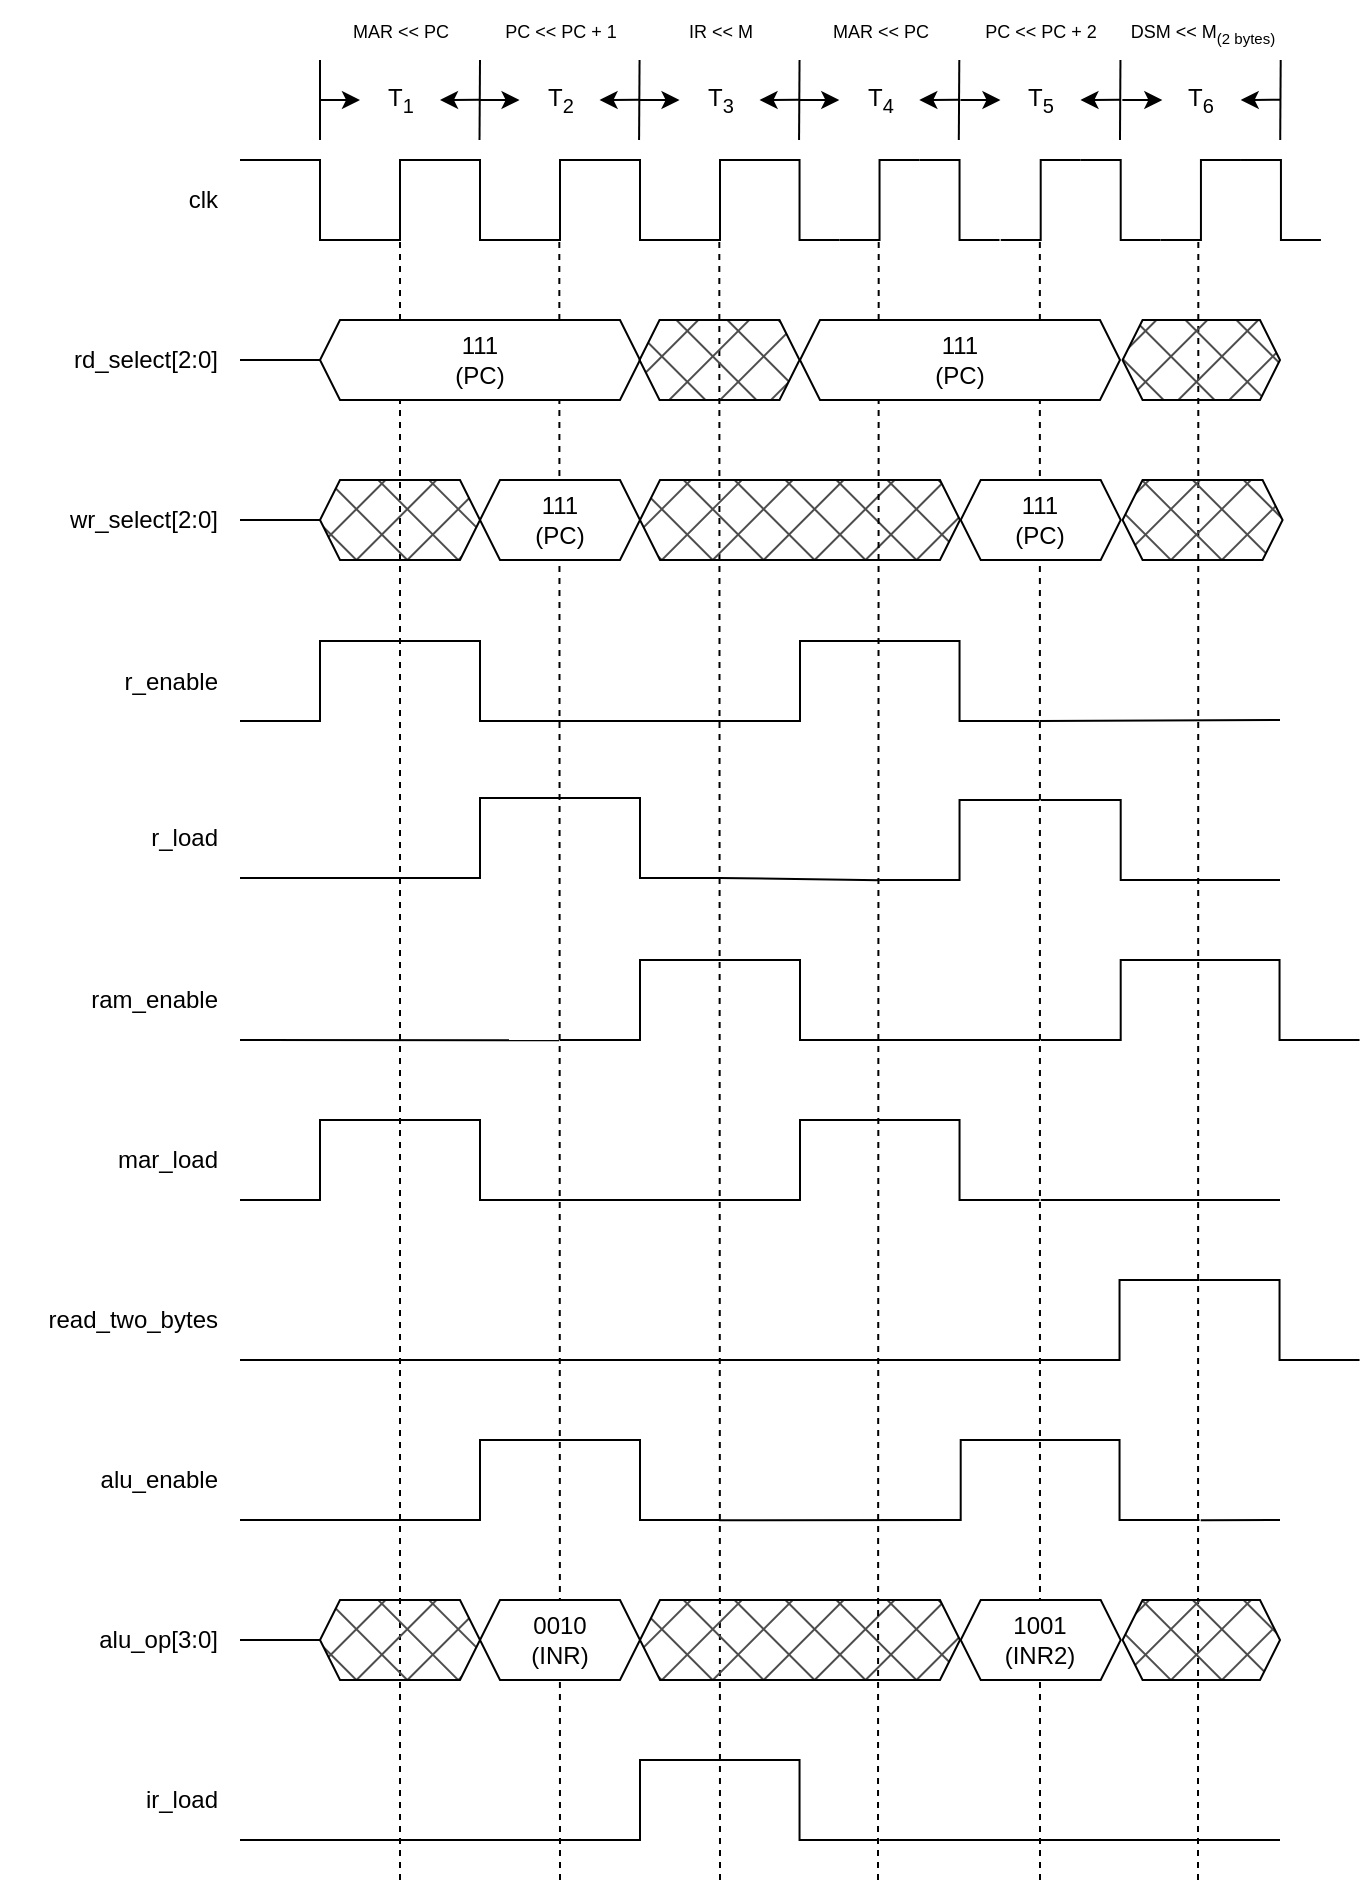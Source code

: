 <mxfile version="20.3.0" type="device"><diagram id="HXsQhYS6Ze4he7YgdLDy" name="Page-1"><mxGraphModel dx="1221" dy="754" grid="1" gridSize="10" guides="1" tooltips="1" connect="1" arrows="1" fold="1" page="1" pageScale="1" pageWidth="1654" pageHeight="1169" math="0" shadow="0"><root><mxCell id="0"/><mxCell id="1" parent="0"/><mxCell id="IwAiYQDvFzD93HIttfBW-186" value="" style="endArrow=none;dashed=1;html=1;strokeWidth=1;rounded=0;" parent="1" edge="1"><mxGeometry width="50" height="50" relative="1" as="geometry"><mxPoint x="760" y="1180" as="sourcePoint"/><mxPoint x="759.93" y="360.0" as="targetPoint"/></mxGeometry></mxCell><mxCell id="IwAiYQDvFzD93HIttfBW-43" value="" style="endArrow=none;dashed=1;html=1;strokeWidth=1;rounded=0;" parent="1" edge="1"><mxGeometry width="50" height="50" relative="1" as="geometry"><mxPoint x="440" y="1180" as="sourcePoint"/><mxPoint x="440" y="360" as="targetPoint"/></mxGeometry></mxCell><mxCell id="IwAiYQDvFzD93HIttfBW-2" value="" style="pointerEvents=1;verticalLabelPosition=bottom;shadow=0;dashed=0;align=center;html=1;verticalAlign=top;shape=mxgraph.electrical.waveforms.step_2;" parent="1" vertex="1"><mxGeometry x="380" y="320" width="40" height="40" as="geometry"/></mxCell><mxCell id="IwAiYQDvFzD93HIttfBW-3" value="" style="pointerEvents=1;verticalLabelPosition=bottom;shadow=0;dashed=0;align=center;html=1;verticalAlign=top;shape=mxgraph.electrical.waveforms.step_1;" parent="1" vertex="1"><mxGeometry x="420" y="320" width="40" height="40" as="geometry"/></mxCell><mxCell id="IwAiYQDvFzD93HIttfBW-5" value="clk" style="text;html=1;align=right;verticalAlign=middle;resizable=0;points=[];autosize=1;strokeColor=none;fillColor=none;" parent="1" vertex="1"><mxGeometry x="310" y="325" width="40" height="30" as="geometry"/></mxCell><mxCell id="IwAiYQDvFzD93HIttfBW-6" value="" style="endArrow=none;html=1;rounded=0;" parent="1" edge="1"><mxGeometry width="50" height="50" relative="1" as="geometry"><mxPoint x="360" y="320" as="sourcePoint"/><mxPoint x="380" y="320" as="targetPoint"/></mxGeometry></mxCell><mxCell id="IwAiYQDvFzD93HIttfBW-7" value="" style="pointerEvents=1;verticalLabelPosition=bottom;shadow=0;dashed=0;align=center;html=1;verticalAlign=top;shape=mxgraph.electrical.waveforms.step_2;" parent="1" vertex="1"><mxGeometry x="460" y="320" width="40" height="40" as="geometry"/></mxCell><mxCell id="IwAiYQDvFzD93HIttfBW-8" value="" style="pointerEvents=1;verticalLabelPosition=bottom;shadow=0;dashed=0;align=center;html=1;verticalAlign=top;shape=mxgraph.electrical.waveforms.step_1;" parent="1" vertex="1"><mxGeometry x="500" y="320" width="40" height="40" as="geometry"/></mxCell><mxCell id="IwAiYQDvFzD93HIttfBW-9" value="" style="endArrow=none;html=1;rounded=0;" parent="1" edge="1"><mxGeometry width="50" height="50" relative="1" as="geometry"><mxPoint x="400" y="310" as="sourcePoint"/><mxPoint x="400" y="270" as="targetPoint"/></mxGeometry></mxCell><mxCell id="IwAiYQDvFzD93HIttfBW-10" value="" style="endArrow=none;html=1;rounded=0;" parent="1" edge="1"><mxGeometry width="50" height="50" relative="1" as="geometry"><mxPoint x="479.76" y="310" as="sourcePoint"/><mxPoint x="480" y="270" as="targetPoint"/></mxGeometry></mxCell><mxCell id="IwAiYQDvFzD93HIttfBW-11" value="T&lt;sub&gt;1&lt;/sub&gt;" style="text;html=1;align=center;verticalAlign=middle;resizable=0;points=[];autosize=1;strokeColor=none;fillColor=none;" parent="1" vertex="1"><mxGeometry x="420" y="275" width="40" height="30" as="geometry"/></mxCell><mxCell id="IwAiYQDvFzD93HIttfBW-12" value="" style="endArrow=classic;html=1;rounded=0;" parent="1" edge="1"><mxGeometry width="50" height="50" relative="1" as="geometry"><mxPoint x="400" y="290" as="sourcePoint"/><mxPoint x="420" y="290" as="targetPoint"/></mxGeometry></mxCell><mxCell id="IwAiYQDvFzD93HIttfBW-14" value="" style="endArrow=none;html=1;rounded=0;startArrow=classic;startFill=1;endFill=0;" parent="1" edge="1"><mxGeometry width="50" height="50" relative="1" as="geometry"><mxPoint x="460" y="290" as="sourcePoint"/><mxPoint x="480" y="289.9" as="targetPoint"/></mxGeometry></mxCell><mxCell id="IwAiYQDvFzD93HIttfBW-16" value="" style="pointerEvents=1;verticalLabelPosition=bottom;shadow=0;dashed=0;align=center;html=1;verticalAlign=top;shape=mxgraph.electrical.waveforms.step_2;" parent="1" vertex="1"><mxGeometry x="540" y="320" width="40" height="40" as="geometry"/></mxCell><mxCell id="IwAiYQDvFzD93HIttfBW-17" value="" style="pointerEvents=1;verticalLabelPosition=bottom;shadow=0;dashed=0;align=center;html=1;verticalAlign=top;shape=mxgraph.electrical.waveforms.step_1;" parent="1" vertex="1"><mxGeometry x="580" y="320" width="40" height="40" as="geometry"/></mxCell><mxCell id="IwAiYQDvFzD93HIttfBW-19" value="" style="endArrow=none;html=1;rounded=0;" parent="1" edge="1"><mxGeometry width="50" height="50" relative="1" as="geometry"><mxPoint x="559.54" y="310.0" as="sourcePoint"/><mxPoint x="559.78" y="270.0" as="targetPoint"/></mxGeometry></mxCell><mxCell id="IwAiYQDvFzD93HIttfBW-20" value="T&lt;sub&gt;2&lt;/sub&gt;" style="text;html=1;align=center;verticalAlign=middle;resizable=0;points=[];autosize=1;strokeColor=none;fillColor=none;" parent="1" vertex="1"><mxGeometry x="499.78" y="275" width="40" height="30" as="geometry"/></mxCell><mxCell id="IwAiYQDvFzD93HIttfBW-21" value="" style="endArrow=classic;html=1;rounded=0;" parent="1" edge="1"><mxGeometry width="50" height="50" relative="1" as="geometry"><mxPoint x="479.78" y="290.0" as="sourcePoint"/><mxPoint x="499.78" y="290.0" as="targetPoint"/></mxGeometry></mxCell><mxCell id="IwAiYQDvFzD93HIttfBW-22" value="" style="endArrow=none;html=1;rounded=0;startArrow=classic;startFill=1;endFill=0;" parent="1" edge="1"><mxGeometry width="50" height="50" relative="1" as="geometry"><mxPoint x="539.78" y="290.0" as="sourcePoint"/><mxPoint x="559.78" y="289.9" as="targetPoint"/></mxGeometry></mxCell><mxCell id="IwAiYQDvFzD93HIttfBW-37" value="" style="endArrow=none;html=1;rounded=0;" parent="1" edge="1"><mxGeometry width="50" height="50" relative="1" as="geometry"><mxPoint x="639.53" y="310.0" as="sourcePoint"/><mxPoint x="639.77" y="270.0" as="targetPoint"/></mxGeometry></mxCell><mxCell id="IwAiYQDvFzD93HIttfBW-38" value="T&lt;sub&gt;3&lt;/sub&gt;" style="text;html=1;align=center;verticalAlign=middle;resizable=0;points=[];autosize=1;strokeColor=none;fillColor=none;" parent="1" vertex="1"><mxGeometry x="579.77" y="275" width="40" height="30" as="geometry"/></mxCell><mxCell id="IwAiYQDvFzD93HIttfBW-39" value="" style="endArrow=classic;html=1;rounded=0;" parent="1" edge="1"><mxGeometry width="50" height="50" relative="1" as="geometry"><mxPoint x="559.77" y="290.0" as="sourcePoint"/><mxPoint x="579.77" y="290.0" as="targetPoint"/></mxGeometry></mxCell><mxCell id="IwAiYQDvFzD93HIttfBW-40" value="" style="endArrow=none;html=1;rounded=0;startArrow=classic;startFill=1;endFill=0;" parent="1" edge="1"><mxGeometry width="50" height="50" relative="1" as="geometry"><mxPoint x="619.77" y="290.0" as="sourcePoint"/><mxPoint x="639.77" y="289.9" as="targetPoint"/></mxGeometry></mxCell><mxCell id="IwAiYQDvFzD93HIttfBW-42" value="" style="pointerEvents=1;verticalLabelPosition=bottom;shadow=0;dashed=0;align=center;html=1;verticalAlign=top;shape=mxgraph.electrical.waveforms.step_2;" parent="1" vertex="1"><mxGeometry x="619.77" y="320" width="40" height="40" as="geometry"/></mxCell><mxCell id="IwAiYQDvFzD93HIttfBW-44" value="" style="endArrow=none;dashed=1;html=1;strokeWidth=1;rounded=0;" parent="1" edge="1"><mxGeometry width="50" height="50" relative="1" as="geometry"><mxPoint x="520" y="1180" as="sourcePoint"/><mxPoint x="519.66" y="360.0" as="targetPoint"/></mxGeometry></mxCell><mxCell id="IwAiYQDvFzD93HIttfBW-45" value="" style="endArrow=none;dashed=1;html=1;strokeWidth=1;rounded=0;" parent="1" edge="1"><mxGeometry width="50" height="50" relative="1" as="geometry"><mxPoint x="600" y="1180" as="sourcePoint"/><mxPoint x="599.66" y="360.0" as="targetPoint"/></mxGeometry></mxCell><mxCell id="IwAiYQDvFzD93HIttfBW-46" value="rd_select[2:0]" style="text;html=1;align=right;verticalAlign=middle;resizable=0;points=[];autosize=1;strokeColor=none;fillColor=none;" parent="1" vertex="1"><mxGeometry x="250" y="405" width="100" height="30" as="geometry"/></mxCell><mxCell id="IwAiYQDvFzD93HIttfBW-48" value="111&lt;br&gt;(PC)" style="shape=hexagon;perimeter=hexagonPerimeter2;whiteSpace=wrap;html=1;fixedSize=1;size=10;" parent="1" vertex="1"><mxGeometry x="400" y="400" width="160" height="40" as="geometry"/></mxCell><mxCell id="IwAiYQDvFzD93HIttfBW-50" value="" style="endArrow=none;html=1;rounded=0;entryX=0;entryY=0.5;entryDx=0;entryDy=0;" parent="1" target="IwAiYQDvFzD93HIttfBW-48" edge="1"><mxGeometry width="50" height="50" relative="1" as="geometry"><mxPoint x="360" y="420" as="sourcePoint"/><mxPoint x="390" y="330" as="targetPoint"/></mxGeometry></mxCell><mxCell id="IwAiYQDvFzD93HIttfBW-51" value="r_enable" style="text;html=1;align=right;verticalAlign=middle;resizable=0;points=[];autosize=1;strokeColor=none;fillColor=none;" parent="1" vertex="1"><mxGeometry x="280" y="565.5" width="70" height="30" as="geometry"/></mxCell><mxCell id="IwAiYQDvFzD93HIttfBW-54" value="mar_load" style="text;html=1;align=right;verticalAlign=middle;resizable=0;points=[];autosize=1;strokeColor=none;fillColor=none;" parent="1" vertex="1"><mxGeometry x="280" y="805" width="70" height="30" as="geometry"/></mxCell><mxCell id="IwAiYQDvFzD93HIttfBW-55" value="" style="pointerEvents=1;verticalLabelPosition=bottom;shadow=0;dashed=0;align=center;html=1;verticalAlign=top;shape=mxgraph.electrical.waveforms.step_1;" parent="1" vertex="1"><mxGeometry x="360" y="800" width="80" height="40" as="geometry"/></mxCell><mxCell id="IwAiYQDvFzD93HIttfBW-56" value="" style="pointerEvents=1;verticalLabelPosition=bottom;shadow=0;dashed=0;align=center;html=1;verticalAlign=top;shape=mxgraph.electrical.waveforms.step_2;" parent="1" vertex="1"><mxGeometry x="440" y="800" width="80" height="40" as="geometry"/></mxCell><mxCell id="IwAiYQDvFzD93HIttfBW-57" value="&lt;font style=&quot;font-size: 9px;&quot;&gt;MAR &amp;lt;&amp;lt; PC&lt;/font&gt;" style="text;html=1;align=center;verticalAlign=middle;resizable=0;points=[];autosize=1;strokeColor=none;fillColor=none;" parent="1" vertex="1"><mxGeometry x="405" y="240" width="70" height="30" as="geometry"/></mxCell><mxCell id="IwAiYQDvFzD93HIttfBW-59" value="&lt;font style=&quot;font-size: 9px;&quot;&gt;PC &amp;lt;&amp;lt; PC + 1&lt;/font&gt;" style="text;html=1;align=center;verticalAlign=middle;resizable=0;points=[];autosize=1;strokeColor=none;fillColor=none;" parent="1" vertex="1"><mxGeometry x="480" y="240" width="80" height="30" as="geometry"/></mxCell><mxCell id="IwAiYQDvFzD93HIttfBW-60" value="wr_select[2:0]" style="text;html=1;align=right;verticalAlign=middle;resizable=0;points=[];autosize=1;strokeColor=none;fillColor=none;" parent="1" vertex="1"><mxGeometry x="250" y="485" width="100" height="30" as="geometry"/></mxCell><mxCell id="IwAiYQDvFzD93HIttfBW-61" value="111&lt;br&gt;(PC)" style="shape=hexagon;perimeter=hexagonPerimeter2;whiteSpace=wrap;html=1;fixedSize=1;size=10;" parent="1" vertex="1"><mxGeometry x="480" y="480" width="80" height="40" as="geometry"/></mxCell><mxCell id="IwAiYQDvFzD93HIttfBW-62" value="" style="endArrow=none;html=1;rounded=0;entryX=0;entryY=0.5;entryDx=0;entryDy=0;startArrow=none;" parent="1" source="IwAiYQDvFzD93HIttfBW-58" target="IwAiYQDvFzD93HIttfBW-61" edge="1"><mxGeometry width="50" height="50" relative="1" as="geometry"><mxPoint x="360" y="500" as="sourcePoint"/><mxPoint x="390" y="410" as="targetPoint"/></mxGeometry></mxCell><mxCell id="IwAiYQDvFzD93HIttfBW-64" value="" style="pointerEvents=1;verticalLabelPosition=bottom;shadow=0;dashed=0;align=center;html=1;verticalAlign=top;shape=mxgraph.electrical.waveforms.step_1;" parent="1" vertex="1"><mxGeometry x="360" y="560.5" width="80" height="40" as="geometry"/></mxCell><mxCell id="IwAiYQDvFzD93HIttfBW-65" value="" style="pointerEvents=1;verticalLabelPosition=bottom;shadow=0;dashed=0;align=center;html=1;verticalAlign=top;shape=mxgraph.electrical.waveforms.step_2;" parent="1" vertex="1"><mxGeometry x="440" y="560.5" width="80" height="40" as="geometry"/></mxCell><mxCell id="IwAiYQDvFzD93HIttfBW-74" value="r_load" style="text;html=1;align=right;verticalAlign=middle;resizable=0;points=[];autosize=1;strokeColor=none;fillColor=none;" parent="1" vertex="1"><mxGeometry x="290" y="644" width="60" height="30" as="geometry"/></mxCell><mxCell id="IwAiYQDvFzD93HIttfBW-75" value="" style="endArrow=none;html=1;rounded=0;entryX=0.003;entryY=0.999;entryDx=0;entryDy=0;entryPerimeter=0;" parent="1" target="IwAiYQDvFzD93HIttfBW-76" edge="1"><mxGeometry width="50" height="50" relative="1" as="geometry"><mxPoint x="360" y="679" as="sourcePoint"/><mxPoint x="480" y="679" as="targetPoint"/></mxGeometry></mxCell><mxCell id="IwAiYQDvFzD93HIttfBW-76" value="" style="pointerEvents=1;verticalLabelPosition=bottom;shadow=0;dashed=0;align=center;html=1;verticalAlign=top;shape=mxgraph.electrical.waveforms.step_1;" parent="1" vertex="1"><mxGeometry x="440" y="639" width="80" height="40" as="geometry"/></mxCell><mxCell id="IwAiYQDvFzD93HIttfBW-77" value="" style="pointerEvents=1;verticalLabelPosition=bottom;shadow=0;dashed=0;align=center;html=1;verticalAlign=top;shape=mxgraph.electrical.waveforms.step_2;" parent="1" vertex="1"><mxGeometry x="520" y="639" width="80" height="40" as="geometry"/></mxCell><mxCell id="IwAiYQDvFzD93HIttfBW-86" value="ram_enable" style="text;html=1;align=right;verticalAlign=middle;resizable=0;points=[];autosize=1;strokeColor=none;fillColor=none;" parent="1" vertex="1"><mxGeometry x="260" y="725" width="90" height="30" as="geometry"/></mxCell><mxCell id="IwAiYQDvFzD93HIttfBW-87" value="" style="endArrow=none;html=1;rounded=0;entryX=-0.004;entryY=1.004;entryDx=0;entryDy=0;entryPerimeter=0;" parent="1" target="IwAiYQDvFzD93HIttfBW-148" edge="1"><mxGeometry width="50" height="50" relative="1" as="geometry"><mxPoint x="360" y="760" as="sourcePoint"/><mxPoint x="560" y="760" as="targetPoint"/></mxGeometry></mxCell><mxCell id="IwAiYQDvFzD93HIttfBW-98" value="read_two_bytes" style="text;html=1;align=right;verticalAlign=middle;resizable=0;points=[];autosize=1;strokeColor=none;fillColor=none;" parent="1" vertex="1"><mxGeometry x="240" y="885" width="110" height="30" as="geometry"/></mxCell><mxCell id="IwAiYQDvFzD93HIttfBW-99" value="" style="endArrow=none;html=1;rounded=0;" parent="1" edge="1"><mxGeometry width="50" height="50" relative="1" as="geometry"><mxPoint x="360" y="920" as="sourcePoint"/><mxPoint x="800" y="920" as="targetPoint"/></mxGeometry></mxCell><mxCell id="IwAiYQDvFzD93HIttfBW-102" value="alu_enable" style="text;html=1;align=right;verticalAlign=middle;resizable=0;points=[];autosize=1;strokeColor=none;fillColor=none;" parent="1" vertex="1"><mxGeometry x="270" y="965" width="80" height="30" as="geometry"/></mxCell><mxCell id="IwAiYQDvFzD93HIttfBW-103" value="" style="endArrow=none;html=1;rounded=0;entryX=0;entryY=1;entryDx=0;entryDy=0;entryPerimeter=0;" parent="1" target="IwAiYQDvFzD93HIttfBW-104" edge="1"><mxGeometry width="50" height="50" relative="1" as="geometry"><mxPoint x="360" y="1000" as="sourcePoint"/><mxPoint x="480" y="1000" as="targetPoint"/></mxGeometry></mxCell><mxCell id="IwAiYQDvFzD93HIttfBW-104" value="" style="pointerEvents=1;verticalLabelPosition=bottom;shadow=0;dashed=0;align=center;html=1;verticalAlign=top;shape=mxgraph.electrical.waveforms.step_1;" parent="1" vertex="1"><mxGeometry x="440" y="960" width="80" height="40" as="geometry"/></mxCell><mxCell id="IwAiYQDvFzD93HIttfBW-105" value="" style="pointerEvents=1;verticalLabelPosition=bottom;shadow=0;dashed=0;align=center;html=1;verticalAlign=top;shape=mxgraph.electrical.waveforms.step_2;" parent="1" vertex="1"><mxGeometry x="520" y="960" width="80" height="40" as="geometry"/></mxCell><mxCell id="IwAiYQDvFzD93HIttfBW-114" value="alu_op[3:0]" style="text;html=1;align=right;verticalAlign=middle;resizable=0;points=[];autosize=1;strokeColor=none;fillColor=none;" parent="1" vertex="1"><mxGeometry x="270" y="1045" width="80" height="30" as="geometry"/></mxCell><mxCell id="IwAiYQDvFzD93HIttfBW-115" value="0010&lt;br&gt;(INR)" style="shape=hexagon;perimeter=hexagonPerimeter2;whiteSpace=wrap;html=1;fixedSize=1;size=10;" parent="1" vertex="1"><mxGeometry x="480" y="1040" width="80" height="40" as="geometry"/></mxCell><mxCell id="IwAiYQDvFzD93HIttfBW-116" value="" style="endArrow=none;html=1;rounded=0;entryX=0;entryY=0.5;entryDx=0;entryDy=0;startArrow=none;" parent="1" source="IwAiYQDvFzD93HIttfBW-137" target="IwAiYQDvFzD93HIttfBW-115" edge="1"><mxGeometry width="50" height="50" relative="1" as="geometry"><mxPoint x="360" y="1060" as="sourcePoint"/><mxPoint x="390" y="970" as="targetPoint"/></mxGeometry></mxCell><mxCell id="IwAiYQDvFzD93HIttfBW-117" value="ir_load" style="text;html=1;align=right;verticalAlign=middle;resizable=0;points=[];autosize=1;strokeColor=none;fillColor=none;" parent="1" vertex="1"><mxGeometry x="290" y="1125" width="60" height="30" as="geometry"/></mxCell><mxCell id="IwAiYQDvFzD93HIttfBW-118" value="" style="endArrow=none;html=1;rounded=0;" parent="1" edge="1"><mxGeometry width="50" height="50" relative="1" as="geometry"><mxPoint x="360" y="1160" as="sourcePoint"/><mxPoint x="520" y="1160" as="targetPoint"/></mxGeometry></mxCell><mxCell id="IwAiYQDvFzD93HIttfBW-136" value="" style="endArrow=none;html=1;rounded=0;entryX=0;entryY=0.5;entryDx=0;entryDy=0;" parent="1" target="IwAiYQDvFzD93HIttfBW-58" edge="1"><mxGeometry width="50" height="50" relative="1" as="geometry"><mxPoint x="360" y="500" as="sourcePoint"/><mxPoint x="480" y="500" as="targetPoint"/></mxGeometry></mxCell><mxCell id="IwAiYQDvFzD93HIttfBW-137" value="" style="shape=hexagon;perimeter=hexagonPerimeter2;whiteSpace=wrap;html=1;fixedSize=1;size=10;fillStyle=cross-hatch;fillColor=#4D4D4D;" parent="1" vertex="1"><mxGeometry x="400" y="1040" width="80" height="40" as="geometry"/></mxCell><mxCell id="IwAiYQDvFzD93HIttfBW-138" value="" style="endArrow=none;html=1;rounded=0;entryX=0;entryY=0.5;entryDx=0;entryDy=0;" parent="1" target="IwAiYQDvFzD93HIttfBW-137" edge="1"><mxGeometry width="50" height="50" relative="1" as="geometry"><mxPoint x="360" y="1060" as="sourcePoint"/><mxPoint x="480" y="1060" as="targetPoint"/></mxGeometry></mxCell><mxCell id="IwAiYQDvFzD93HIttfBW-141" value="" style="endArrow=none;html=1;rounded=0;strokeWidth=1;fontSize=9;entryX=0;entryY=1;entryDx=0;entryDy=0;entryPerimeter=0;" parent="1" target="IwAiYQDvFzD93HIttfBW-166" edge="1"><mxGeometry width="50" height="50" relative="1" as="geometry"><mxPoint x="520" y="600.5" as="sourcePoint"/><mxPoint x="640" y="600" as="targetPoint"/></mxGeometry></mxCell><mxCell id="IwAiYQDvFzD93HIttfBW-142" value="" style="endArrow=none;html=1;rounded=0;entryX=0;entryY=1;entryDx=0;entryDy=0;entryPerimeter=0;" parent="1" target="IwAiYQDvFzD93HIttfBW-169" edge="1"><mxGeometry width="50" height="50" relative="1" as="geometry"><mxPoint x="520" y="840" as="sourcePoint"/><mxPoint x="640" y="840" as="targetPoint"/></mxGeometry></mxCell><mxCell id="IwAiYQDvFzD93HIttfBW-143" value="&lt;font style=&quot;font-size: 9px;&quot;&gt;IR &amp;lt;&amp;lt; M&lt;/font&gt;" style="text;html=1;align=center;verticalAlign=middle;resizable=0;points=[];autosize=1;strokeColor=none;fillColor=none;" parent="1" vertex="1"><mxGeometry x="569.77" y="240" width="60" height="30" as="geometry"/></mxCell><mxCell id="IwAiYQDvFzD93HIttfBW-144" value="" style="shape=hexagon;perimeter=hexagonPerimeter2;whiteSpace=wrap;html=1;fixedSize=1;size=10;fillStyle=cross-hatch;fillColor=#4D4D4D;" parent="1" vertex="1"><mxGeometry x="559.77" y="400" width="80" height="40" as="geometry"/></mxCell><mxCell id="IwAiYQDvFzD93HIttfBW-58" value="" style="shape=hexagon;perimeter=hexagonPerimeter2;whiteSpace=wrap;html=1;fixedSize=1;size=10;fillStyle=cross-hatch;fillColor=#4D4D4D;" parent="1" vertex="1"><mxGeometry x="400" y="480" width="80" height="40" as="geometry"/></mxCell><mxCell id="IwAiYQDvFzD93HIttfBW-145" value="" style="shape=hexagon;perimeter=hexagonPerimeter2;whiteSpace=wrap;html=1;fixedSize=1;size=10;fillStyle=cross-hatch;fillColor=#4D4D4D;" parent="1" vertex="1"><mxGeometry x="560" y="480" width="160" height="40" as="geometry"/></mxCell><mxCell id="IwAiYQDvFzD93HIttfBW-146" value="" style="endArrow=none;html=1;rounded=0;strokeWidth=1;fontSize=9;exitX=0.999;exitY=0.999;exitDx=0;exitDy=0;exitPerimeter=0;entryX=0.001;entryY=1.003;entryDx=0;entryDy=0;entryPerimeter=0;" parent="1" source="IwAiYQDvFzD93HIttfBW-77" target="IwAiYQDvFzD93HIttfBW-188" edge="1"><mxGeometry width="50" height="50" relative="1" as="geometry"><mxPoint x="600" y="680" as="sourcePoint"/><mxPoint x="720" y="680" as="targetPoint"/></mxGeometry></mxCell><mxCell id="IwAiYQDvFzD93HIttfBW-148" value="" style="pointerEvents=1;verticalLabelPosition=bottom;shadow=0;dashed=0;align=center;html=1;verticalAlign=top;shape=mxgraph.electrical.waveforms.step_1;" parent="1" vertex="1"><mxGeometry x="520" y="720" width="80" height="40" as="geometry"/></mxCell><mxCell id="IwAiYQDvFzD93HIttfBW-149" value="" style="pointerEvents=1;verticalLabelPosition=bottom;shadow=0;dashed=0;align=center;html=1;verticalAlign=top;shape=mxgraph.electrical.waveforms.step_2;" parent="1" vertex="1"><mxGeometry x="600" y="720" width="80" height="40" as="geometry"/></mxCell><mxCell id="IwAiYQDvFzD93HIttfBW-150" value="" style="endArrow=none;html=1;rounded=0;exitX=0.996;exitY=1.003;exitDx=0;exitDy=0;exitPerimeter=0;" parent="1" source="IwAiYQDvFzD93HIttfBW-105" edge="1"><mxGeometry width="50" height="50" relative="1" as="geometry"><mxPoint x="370" y="930.0" as="sourcePoint"/><mxPoint x="720" y="1000" as="targetPoint"/></mxGeometry></mxCell><mxCell id="IwAiYQDvFzD93HIttfBW-151" value="" style="shape=hexagon;perimeter=hexagonPerimeter2;whiteSpace=wrap;html=1;fixedSize=1;size=10;fillStyle=cross-hatch;fillColor=#4D4D4D;" parent="1" vertex="1"><mxGeometry x="560" y="1040" width="160" height="40" as="geometry"/></mxCell><mxCell id="IwAiYQDvFzD93HIttfBW-152" value="" style="pointerEvents=1;verticalLabelPosition=bottom;shadow=0;dashed=0;align=center;html=1;verticalAlign=top;shape=mxgraph.electrical.waveforms.step_1;" parent="1" vertex="1"><mxGeometry x="520" y="1120" width="80" height="40" as="geometry"/></mxCell><mxCell id="IwAiYQDvFzD93HIttfBW-153" value="" style="pointerEvents=1;verticalLabelPosition=bottom;shadow=0;dashed=0;align=center;html=1;verticalAlign=top;shape=mxgraph.electrical.waveforms.step_2;" parent="1" vertex="1"><mxGeometry x="599.77" y="1120" width="80" height="40" as="geometry"/></mxCell><mxCell id="IwAiYQDvFzD93HIttfBW-154" value="" style="pointerEvents=1;verticalLabelPosition=bottom;shadow=0;dashed=0;align=center;html=1;verticalAlign=top;shape=mxgraph.electrical.waveforms.step_1;" parent="1" vertex="1"><mxGeometry x="659.77" y="320" width="40" height="40" as="geometry"/></mxCell><mxCell id="IwAiYQDvFzD93HIttfBW-155" value="" style="pointerEvents=1;verticalLabelPosition=bottom;shadow=0;dashed=0;align=center;html=1;verticalAlign=top;shape=mxgraph.electrical.waveforms.step_2;" parent="1" vertex="1"><mxGeometry x="699.77" y="320" width="40" height="40" as="geometry"/></mxCell><mxCell id="IwAiYQDvFzD93HIttfBW-158" value="" style="endArrow=none;html=1;rounded=0;" parent="1" edge="1"><mxGeometry width="50" height="50" relative="1" as="geometry"><mxPoint x="719.41" y="310.0" as="sourcePoint"/><mxPoint x="719.65" y="270.0" as="targetPoint"/></mxGeometry></mxCell><mxCell id="IwAiYQDvFzD93HIttfBW-159" value="T&lt;sub&gt;4&lt;/sub&gt;" style="text;html=1;align=center;verticalAlign=middle;resizable=0;points=[];autosize=1;strokeColor=none;fillColor=none;" parent="1" vertex="1"><mxGeometry x="659.65" y="275" width="40" height="30" as="geometry"/></mxCell><mxCell id="IwAiYQDvFzD93HIttfBW-160" value="" style="endArrow=classic;html=1;rounded=0;" parent="1" edge="1"><mxGeometry width="50" height="50" relative="1" as="geometry"><mxPoint x="639.65" y="290.0" as="sourcePoint"/><mxPoint x="659.65" y="290.0" as="targetPoint"/></mxGeometry></mxCell><mxCell id="IwAiYQDvFzD93HIttfBW-161" value="" style="endArrow=none;html=1;rounded=0;startArrow=classic;startFill=1;endFill=0;" parent="1" edge="1"><mxGeometry width="50" height="50" relative="1" as="geometry"><mxPoint x="699.65" y="290.0" as="sourcePoint"/><mxPoint x="719.65" y="289.9" as="targetPoint"/></mxGeometry></mxCell><mxCell id="IwAiYQDvFzD93HIttfBW-165" value="" style="endArrow=none;dashed=1;html=1;strokeWidth=1;rounded=0;" parent="1" edge="1"><mxGeometry width="50" height="50" relative="1" as="geometry"><mxPoint x="679" y="1180" as="sourcePoint"/><mxPoint x="679.35" y="360.0" as="targetPoint"/></mxGeometry></mxCell><mxCell id="IwAiYQDvFzD93HIttfBW-163" value="&lt;font style=&quot;font-size: 9px;&quot;&gt;MAR &amp;lt;&amp;lt; PC&lt;/font&gt;" style="text;html=1;align=center;verticalAlign=middle;resizable=0;points=[];autosize=1;strokeColor=none;fillColor=none;" parent="1" vertex="1"><mxGeometry x="644.65" y="240" width="70" height="30" as="geometry"/></mxCell><mxCell id="IwAiYQDvFzD93HIttfBW-164" value="111&lt;br&gt;(PC)" style="shape=hexagon;perimeter=hexagonPerimeter2;whiteSpace=wrap;html=1;fixedSize=1;size=10;" parent="1" vertex="1"><mxGeometry x="640" y="400" width="160" height="40" as="geometry"/></mxCell><mxCell id="IwAiYQDvFzD93HIttfBW-166" value="" style="pointerEvents=1;verticalLabelPosition=bottom;shadow=0;dashed=0;align=center;html=1;verticalAlign=top;shape=mxgraph.electrical.waveforms.step_1;" parent="1" vertex="1"><mxGeometry x="600" y="560.5" width="80" height="40" as="geometry"/></mxCell><mxCell id="IwAiYQDvFzD93HIttfBW-167" value="" style="pointerEvents=1;verticalLabelPosition=bottom;shadow=0;dashed=0;align=center;html=1;verticalAlign=top;shape=mxgraph.electrical.waveforms.step_2;" parent="1" vertex="1"><mxGeometry x="679.77" y="560.5" width="80" height="40" as="geometry"/></mxCell><mxCell id="IwAiYQDvFzD93HIttfBW-168" value="" style="endArrow=none;html=1;rounded=0;" parent="1" edge="1"><mxGeometry width="50" height="50" relative="1" as="geometry"><mxPoint x="680" y="760" as="sourcePoint"/><mxPoint x="760" y="760" as="targetPoint"/></mxGeometry></mxCell><mxCell id="IwAiYQDvFzD93HIttfBW-169" value="" style="pointerEvents=1;verticalLabelPosition=bottom;shadow=0;dashed=0;align=center;html=1;verticalAlign=top;shape=mxgraph.electrical.waveforms.step_1;" parent="1" vertex="1"><mxGeometry x="600" y="800" width="80" height="40" as="geometry"/></mxCell><mxCell id="IwAiYQDvFzD93HIttfBW-170" value="" style="pointerEvents=1;verticalLabelPosition=bottom;shadow=0;dashed=0;align=center;html=1;verticalAlign=top;shape=mxgraph.electrical.waveforms.step_2;" parent="1" vertex="1"><mxGeometry x="679.77" y="800" width="80" height="40" as="geometry"/></mxCell><mxCell id="IwAiYQDvFzD93HIttfBW-172" value="" style="endArrow=none;html=1;rounded=0;" parent="1" edge="1"><mxGeometry width="50" height="50" relative="1" as="geometry"><mxPoint x="680" y="1160" as="sourcePoint"/><mxPoint x="880" y="1160" as="targetPoint"/></mxGeometry></mxCell><mxCell id="IwAiYQDvFzD93HIttfBW-175" value="" style="pointerEvents=1;verticalLabelPosition=bottom;shadow=0;dashed=0;align=center;html=1;verticalAlign=top;shape=mxgraph.electrical.waveforms.step_1;" parent="1" vertex="1"><mxGeometry x="740.35" y="320" width="40" height="40" as="geometry"/></mxCell><mxCell id="IwAiYQDvFzD93HIttfBW-176" value="" style="pointerEvents=1;verticalLabelPosition=bottom;shadow=0;dashed=0;align=center;html=1;verticalAlign=top;shape=mxgraph.electrical.waveforms.step_2;" parent="1" vertex="1"><mxGeometry x="780.35" y="320" width="40" height="40" as="geometry"/></mxCell><mxCell id="IwAiYQDvFzD93HIttfBW-179" value="" style="endArrow=none;html=1;rounded=0;" parent="1" edge="1"><mxGeometry width="50" height="50" relative="1" as="geometry"><mxPoint x="799.99" y="310.0" as="sourcePoint"/><mxPoint x="800.23" y="270.0" as="targetPoint"/></mxGeometry></mxCell><mxCell id="IwAiYQDvFzD93HIttfBW-180" value="T&lt;sub&gt;5&lt;/sub&gt;" style="text;html=1;align=center;verticalAlign=middle;resizable=0;points=[];autosize=1;strokeColor=none;fillColor=none;" parent="1" vertex="1"><mxGeometry x="740.23" y="275" width="40" height="30" as="geometry"/></mxCell><mxCell id="IwAiYQDvFzD93HIttfBW-181" value="" style="endArrow=classic;html=1;rounded=0;" parent="1" edge="1"><mxGeometry width="50" height="50" relative="1" as="geometry"><mxPoint x="720.23" y="290.0" as="sourcePoint"/><mxPoint x="740.23" y="290.0" as="targetPoint"/></mxGeometry></mxCell><mxCell id="IwAiYQDvFzD93HIttfBW-182" value="" style="endArrow=none;html=1;rounded=0;startArrow=classic;startFill=1;endFill=0;" parent="1" edge="1"><mxGeometry width="50" height="50" relative="1" as="geometry"><mxPoint x="780.23" y="290.0" as="sourcePoint"/><mxPoint x="800.23" y="289.9" as="targetPoint"/></mxGeometry></mxCell><mxCell id="IwAiYQDvFzD93HIttfBW-184" value="&lt;font style=&quot;font-size: 9px;&quot;&gt;PC &amp;lt;&amp;lt; PC + 2&lt;/font&gt;" style="text;html=1;align=center;verticalAlign=middle;resizable=0;points=[];autosize=1;strokeColor=none;fillColor=none;" parent="1" vertex="1"><mxGeometry x="720.23" y="240" width="80" height="30" as="geometry"/></mxCell><mxCell id="IwAiYQDvFzD93HIttfBW-185" value="111&lt;br&gt;(PC)" style="shape=hexagon;perimeter=hexagonPerimeter2;whiteSpace=wrap;html=1;fixedSize=1;size=10;" parent="1" vertex="1"><mxGeometry x="720.35" y="480" width="80" height="40" as="geometry"/></mxCell><mxCell id="IwAiYQDvFzD93HIttfBW-187" value="" style="endArrow=none;html=1;rounded=0;strokeWidth=1;fontSize=9;" parent="1" edge="1"><mxGeometry width="50" height="50" relative="1" as="geometry"><mxPoint x="759.77" y="600.5" as="sourcePoint"/><mxPoint x="880" y="600" as="targetPoint"/></mxGeometry></mxCell><mxCell id="IwAiYQDvFzD93HIttfBW-188" value="" style="pointerEvents=1;verticalLabelPosition=bottom;shadow=0;dashed=0;align=center;html=1;verticalAlign=top;shape=mxgraph.electrical.waveforms.step_1;" parent="1" vertex="1"><mxGeometry x="679.77" y="640" width="80" height="40" as="geometry"/></mxCell><mxCell id="IwAiYQDvFzD93HIttfBW-189" value="" style="pointerEvents=1;verticalLabelPosition=bottom;shadow=0;dashed=0;align=center;html=1;verticalAlign=top;shape=mxgraph.electrical.waveforms.step_2;" parent="1" vertex="1"><mxGeometry x="760.35" y="640" width="80" height="40" as="geometry"/></mxCell><mxCell id="IwAiYQDvFzD93HIttfBW-192" value="" style="endArrow=none;html=1;rounded=0;" parent="1" edge="1"><mxGeometry width="50" height="50" relative="1" as="geometry"><mxPoint x="760.35" y="840" as="sourcePoint"/><mxPoint x="880" y="840" as="targetPoint"/></mxGeometry></mxCell><mxCell id="IwAiYQDvFzD93HIttfBW-193" value="" style="pointerEvents=1;verticalLabelPosition=bottom;shadow=0;dashed=0;align=center;html=1;verticalAlign=top;shape=mxgraph.electrical.waveforms.step_1;" parent="1" vertex="1"><mxGeometry x="680.35" y="960" width="80" height="40" as="geometry"/></mxCell><mxCell id="IwAiYQDvFzD93HIttfBW-194" value="" style="pointerEvents=1;verticalLabelPosition=bottom;shadow=0;dashed=0;align=center;html=1;verticalAlign=top;shape=mxgraph.electrical.waveforms.step_2;" parent="1" vertex="1"><mxGeometry x="759.77" y="960" width="80" height="40" as="geometry"/></mxCell><mxCell id="IwAiYQDvFzD93HIttfBW-195" value="1001&lt;br&gt;(INR2)" style="shape=hexagon;perimeter=hexagonPerimeter2;whiteSpace=wrap;html=1;fixedSize=1;size=10;" parent="1" vertex="1"><mxGeometry x="720.35" y="1040" width="80" height="40" as="geometry"/></mxCell><mxCell id="IwAiYQDvFzD93HIttfBW-199" value="" style="pointerEvents=1;verticalLabelPosition=bottom;shadow=0;dashed=0;align=center;html=1;verticalAlign=top;shape=mxgraph.electrical.waveforms.step_1;" parent="1" vertex="1"><mxGeometry x="820.47" y="320" width="40" height="40" as="geometry"/></mxCell><mxCell id="IwAiYQDvFzD93HIttfBW-200" value="" style="pointerEvents=1;verticalLabelPosition=bottom;shadow=0;dashed=0;align=center;html=1;verticalAlign=top;shape=mxgraph.electrical.waveforms.step_2;" parent="1" vertex="1"><mxGeometry x="860.47" y="320" width="40" height="40" as="geometry"/></mxCell><mxCell id="IwAiYQDvFzD93HIttfBW-201" value="" style="endArrow=none;html=1;rounded=0;" parent="1" edge="1"><mxGeometry width="50" height="50" relative="1" as="geometry"><mxPoint x="880.11" y="310.0" as="sourcePoint"/><mxPoint x="880.35" y="270.0" as="targetPoint"/></mxGeometry></mxCell><mxCell id="IwAiYQDvFzD93HIttfBW-202" value="T&lt;sub&gt;6&lt;/sub&gt;" style="text;html=1;align=center;verticalAlign=middle;resizable=0;points=[];autosize=1;strokeColor=none;fillColor=none;" parent="1" vertex="1"><mxGeometry x="820.35" y="275" width="40" height="30" as="geometry"/></mxCell><mxCell id="IwAiYQDvFzD93HIttfBW-203" value="" style="endArrow=classic;html=1;rounded=0;" parent="1" edge="1"><mxGeometry width="50" height="50" relative="1" as="geometry"><mxPoint x="801.17" y="290.0" as="sourcePoint"/><mxPoint x="821.17" y="290.0" as="targetPoint"/></mxGeometry></mxCell><mxCell id="IwAiYQDvFzD93HIttfBW-204" value="" style="endArrow=none;html=1;rounded=0;startArrow=classic;startFill=1;endFill=0;" parent="1" edge="1"><mxGeometry width="50" height="50" relative="1" as="geometry"><mxPoint x="860.35" y="290.0" as="sourcePoint"/><mxPoint x="880.35" y="289.9" as="targetPoint"/></mxGeometry></mxCell><mxCell id="IwAiYQDvFzD93HIttfBW-206" value="&lt;font style=&quot;font-size: 9px;&quot;&gt;DSM &amp;lt;&amp;lt; M&lt;sub&gt;(2 bytes)&lt;/sub&gt;&lt;/font&gt;" style="text;html=1;align=center;verticalAlign=middle;resizable=0;points=[];autosize=1;strokeColor=none;fillColor=none;" parent="1" vertex="1"><mxGeometry x="791.17" y="240" width="100" height="30" as="geometry"/></mxCell><mxCell id="IwAiYQDvFzD93HIttfBW-207" value="" style="endArrow=none;dashed=1;html=1;strokeWidth=1;rounded=0;" parent="1" edge="1"><mxGeometry width="50" height="50" relative="1" as="geometry"><mxPoint x="839" y="1180" as="sourcePoint"/><mxPoint x="839.16" y="360.0" as="targetPoint"/></mxGeometry></mxCell><mxCell id="IwAiYQDvFzD93HIttfBW-208" value="" style="shape=hexagon;perimeter=hexagonPerimeter2;whiteSpace=wrap;html=1;fixedSize=1;size=10;fillStyle=cross-hatch;fillColor=#4D4D4D;" parent="1" vertex="1"><mxGeometry x="801.29" y="400" width="78.71" height="40" as="geometry"/></mxCell><mxCell id="IwAiYQDvFzD93HIttfBW-209" value="" style="shape=hexagon;perimeter=hexagonPerimeter2;whiteSpace=wrap;html=1;fixedSize=1;size=10;fillStyle=cross-hatch;fillColor=#4D4D4D;" parent="1" vertex="1"><mxGeometry x="801.29" y="480" width="80" height="40" as="geometry"/></mxCell><mxCell id="IwAiYQDvFzD93HIttfBW-210" value="" style="endArrow=none;html=1;rounded=0;strokeWidth=1;fontSize=9;exitX=0.999;exitY=0.999;exitDx=0;exitDy=0;exitPerimeter=0;" parent="1" edge="1"><mxGeometry width="50" height="50" relative="1" as="geometry"><mxPoint x="839.77" y="680" as="sourcePoint"/><mxPoint x="880" y="680" as="targetPoint"/></mxGeometry></mxCell><mxCell id="IwAiYQDvFzD93HIttfBW-214" value="" style="pointerEvents=1;verticalLabelPosition=bottom;shadow=0;dashed=0;align=center;html=1;verticalAlign=top;shape=mxgraph.electrical.waveforms.step_1;" parent="1" vertex="1"><mxGeometry x="759.77" y="880" width="80" height="40" as="geometry"/></mxCell><mxCell id="IwAiYQDvFzD93HIttfBW-215" value="" style="pointerEvents=1;verticalLabelPosition=bottom;shadow=0;dashed=0;align=center;html=1;verticalAlign=top;shape=mxgraph.electrical.waveforms.step_2;" parent="1" vertex="1"><mxGeometry x="839.77" y="880" width="80" height="40" as="geometry"/></mxCell><mxCell id="IwAiYQDvFzD93HIttfBW-216" value="" style="endArrow=none;html=1;rounded=0;exitX=0.996;exitY=1.003;exitDx=0;exitDy=0;exitPerimeter=0;" parent="1" edge="1"><mxGeometry width="50" height="50" relative="1" as="geometry"><mxPoint x="840.35" y="1000.12" as="sourcePoint"/><mxPoint x="880" y="1000" as="targetPoint"/></mxGeometry></mxCell><mxCell id="IwAiYQDvFzD93HIttfBW-217" value="" style="shape=hexagon;perimeter=hexagonPerimeter2;whiteSpace=wrap;html=1;fixedSize=1;size=10;fillStyle=cross-hatch;fillColor=#4D4D4D;" parent="1" vertex="1"><mxGeometry x="801.29" y="1040" width="78.71" height="40" as="geometry"/></mxCell><mxCell id="IwAiYQDvFzD93HIttfBW-236" value="" style="pointerEvents=1;verticalLabelPosition=bottom;shadow=0;dashed=0;align=center;html=1;verticalAlign=top;shape=mxgraph.electrical.waveforms.step_1;" parent="1" vertex="1"><mxGeometry x="760.35" y="720" width="80" height="40" as="geometry"/></mxCell><mxCell id="IwAiYQDvFzD93HIttfBW-237" value="" style="pointerEvents=1;verticalLabelPosition=bottom;shadow=0;dashed=0;align=center;html=1;verticalAlign=top;shape=mxgraph.electrical.waveforms.step_2;" parent="1" vertex="1"><mxGeometry x="839.77" y="720" width="80" height="40" as="geometry"/></mxCell></root></mxGraphModel></diagram></mxfile>